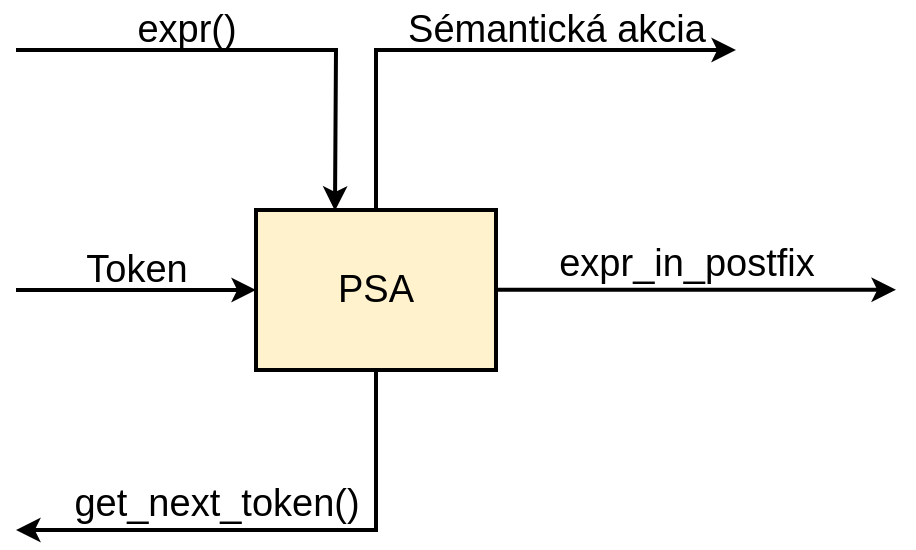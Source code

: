 <mxfile version="15.9.4" type="device"><diagram id="EdEBxcZpIFbV_Eey3Trm" name="Page-1"><mxGraphModel dx="1422" dy="780" grid="1" gridSize="10" guides="1" tooltips="1" connect="1" arrows="1" fold="1" page="1" pageScale="1" pageWidth="850" pageHeight="1100" math="0" shadow="0"><root><mxCell id="0"/><mxCell id="1" parent="0"/><mxCell id="ECcZWLPd1dTkBnq0sZ_G-1" value="&lt;font style=&quot;font-size: 19px&quot;&gt;PSA&lt;/font&gt;" style="rounded=0;whiteSpace=wrap;html=1;fillColor=#fff2cc;strokeColor=#000000;strokeWidth=2;" parent="1" vertex="1"><mxGeometry x="320" y="360" width="120" height="80" as="geometry"/></mxCell><mxCell id="ECcZWLPd1dTkBnq0sZ_G-3" value="&lt;font style=&quot;font-size: 19px&quot;&gt;Sémantická akcia&lt;/font&gt;" style="text;html=1;align=center;verticalAlign=middle;resizable=0;points=[];autosize=1;strokeColor=none;fillColor=none;strokeWidth=1;rotation=0;" parent="1" vertex="1"><mxGeometry x="390" y="260" width="160" height="20" as="geometry"/></mxCell><mxCell id="ECcZWLPd1dTkBnq0sZ_G-4" value="" style="endArrow=classic;html=1;rounded=0;exitX=0.5;exitY=1;exitDx=0;exitDy=0;strokeWidth=2;" parent="1" source="ECcZWLPd1dTkBnq0sZ_G-1" edge="1"><mxGeometry width="50" height="50" relative="1" as="geometry"><mxPoint x="400" y="410" as="sourcePoint"/><mxPoint x="200" y="520" as="targetPoint"/><Array as="points"><mxPoint x="380" y="480"/><mxPoint x="380" y="520"/></Array></mxGeometry></mxCell><mxCell id="ECcZWLPd1dTkBnq0sZ_G-5" value="&lt;font style=&quot;font-size: 19px&quot;&gt;get_next_token()&lt;/font&gt;" style="text;html=1;align=center;verticalAlign=middle;resizable=0;points=[];autosize=1;strokeColor=none;fillColor=none;" parent="1" vertex="1"><mxGeometry x="220" y="497" width="160" height="20" as="geometry"/></mxCell><mxCell id="ECcZWLPd1dTkBnq0sZ_G-7" value="" style="endArrow=classic;html=1;rounded=0;fontSize=19;entryX=0;entryY=0.5;entryDx=0;entryDy=0;strokeWidth=2;" parent="1" target="ECcZWLPd1dTkBnq0sZ_G-1" edge="1"><mxGeometry width="50" height="50" relative="1" as="geometry"><mxPoint x="200" y="400" as="sourcePoint"/><mxPoint x="280" y="400" as="targetPoint"/></mxGeometry></mxCell><mxCell id="ECcZWLPd1dTkBnq0sZ_G-9" value="Token" style="text;html=1;align=center;verticalAlign=middle;resizable=0;points=[];autosize=1;strokeColor=none;fillColor=none;fontSize=19;" parent="1" vertex="1"><mxGeometry x="225" y="375" width="70" height="30" as="geometry"/></mxCell><mxCell id="ECcZWLPd1dTkBnq0sZ_G-10" value="" style="endArrow=classic;html=1;rounded=0;fontSize=19;exitX=0.5;exitY=0;exitDx=0;exitDy=0;strokeWidth=2;" parent="1" source="ECcZWLPd1dTkBnq0sZ_G-1" edge="1"><mxGeometry width="50" height="50" relative="1" as="geometry"><mxPoint x="380" y="340" as="sourcePoint"/><mxPoint x="560" y="280" as="targetPoint"/><Array as="points"><mxPoint x="380" y="280"/><mxPoint x="460" y="280"/></Array></mxGeometry></mxCell><mxCell id="ECcZWLPd1dTkBnq0sZ_G-12" value="" style="endArrow=classic;html=1;rounded=0;fontSize=19;exitX=1;exitY=0.25;exitDx=0;exitDy=0;strokeWidth=2;" parent="1" edge="1"><mxGeometry width="50" height="50" relative="1" as="geometry"><mxPoint x="440" y="399.9" as="sourcePoint"/><mxPoint x="640" y="399.9" as="targetPoint"/></mxGeometry></mxCell><mxCell id="ECcZWLPd1dTkBnq0sZ_G-13" value="" style="endArrow=classic;html=1;rounded=0;fontSize=19;entryX=0.329;entryY=0.005;entryDx=0;entryDy=0;entryPerimeter=0;strokeWidth=2;" parent="1" target="ECcZWLPd1dTkBnq0sZ_G-1" edge="1"><mxGeometry width="50" height="50" relative="1" as="geometry"><mxPoint x="200" y="280" as="sourcePoint"/><mxPoint x="358" y="360" as="targetPoint"/><Array as="points"><mxPoint x="360" y="280"/></Array></mxGeometry></mxCell><mxCell id="ECcZWLPd1dTkBnq0sZ_G-14" value="expr()" style="text;html=1;align=center;verticalAlign=middle;resizable=0;points=[];autosize=1;strokeColor=none;fillColor=none;fontSize=19;" parent="1" vertex="1"><mxGeometry x="250" y="255" width="70" height="30" as="geometry"/></mxCell><mxCell id="ECcZWLPd1dTkBnq0sZ_G-15" value="expr_in_postfix" style="text;html=1;align=center;verticalAlign=middle;resizable=0;points=[];autosize=1;strokeColor=none;fillColor=none;fontSize=19;" parent="1" vertex="1"><mxGeometry x="465" y="372" width="140" height="30" as="geometry"/></mxCell></root></mxGraphModel></diagram></mxfile>